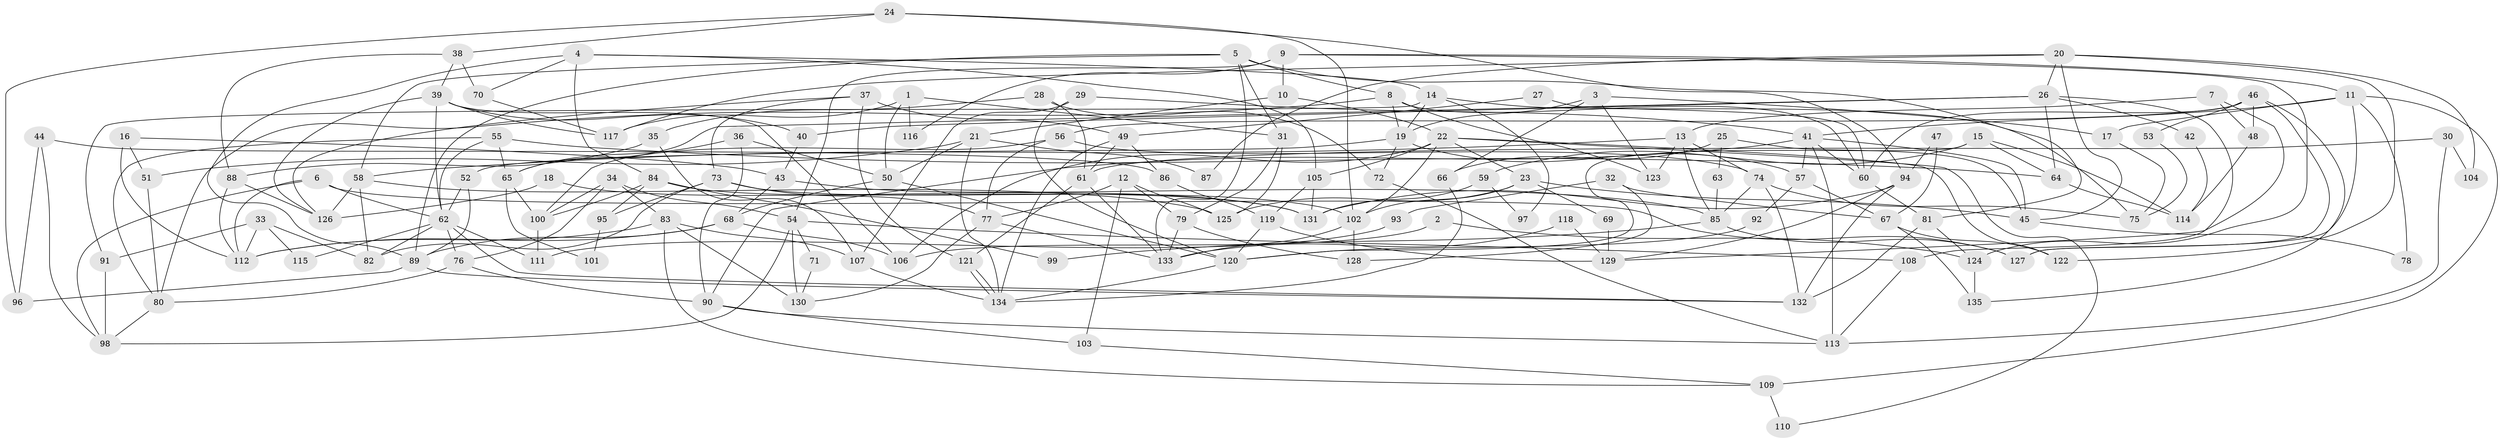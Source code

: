 // coarse degree distribution, {4: 0.19148936170212766, 2: 0.18085106382978725, 6: 0.07446808510638298, 3: 0.20212765957446807, 5: 0.23404255319148937, 13: 0.02127659574468085, 7: 0.0425531914893617, 8: 0.02127659574468085, 10: 0.02127659574468085, 11: 0.010638297872340425}
// Generated by graph-tools (version 1.1) at 2025/53/03/04/25 21:53:11]
// undirected, 135 vertices, 270 edges
graph export_dot {
graph [start="1"]
  node [color=gray90,style=filled];
  1;
  2;
  3;
  4;
  5;
  6;
  7;
  8;
  9;
  10;
  11;
  12;
  13;
  14;
  15;
  16;
  17;
  18;
  19;
  20;
  21;
  22;
  23;
  24;
  25;
  26;
  27;
  28;
  29;
  30;
  31;
  32;
  33;
  34;
  35;
  36;
  37;
  38;
  39;
  40;
  41;
  42;
  43;
  44;
  45;
  46;
  47;
  48;
  49;
  50;
  51;
  52;
  53;
  54;
  55;
  56;
  57;
  58;
  59;
  60;
  61;
  62;
  63;
  64;
  65;
  66;
  67;
  68;
  69;
  70;
  71;
  72;
  73;
  74;
  75;
  76;
  77;
  78;
  79;
  80;
  81;
  82;
  83;
  84;
  85;
  86;
  87;
  88;
  89;
  90;
  91;
  92;
  93;
  94;
  95;
  96;
  97;
  98;
  99;
  100;
  101;
  102;
  103;
  104;
  105;
  106;
  107;
  108;
  109;
  110;
  111;
  112;
  113;
  114;
  115;
  116;
  117;
  118;
  119;
  120;
  121;
  122;
  123;
  124;
  125;
  126;
  127;
  128;
  129;
  130;
  131;
  132;
  133;
  134;
  135;
  1 -- 50;
  1 -- 31;
  1 -- 116;
  1 -- 117;
  2 -- 124;
  2 -- 106;
  3 -- 19;
  3 -- 17;
  3 -- 66;
  3 -- 123;
  4 -- 70;
  4 -- 89;
  4 -- 14;
  4 -- 84;
  4 -- 105;
  5 -- 58;
  5 -- 89;
  5 -- 8;
  5 -- 31;
  5 -- 81;
  5 -- 133;
  6 -- 112;
  6 -- 127;
  6 -- 62;
  6 -- 98;
  7 -- 13;
  7 -- 129;
  7 -- 48;
  8 -- 80;
  8 -- 19;
  8 -- 60;
  8 -- 123;
  9 -- 11;
  9 -- 10;
  9 -- 54;
  9 -- 116;
  9 -- 124;
  10 -- 21;
  10 -- 22;
  11 -- 41;
  11 -- 127;
  11 -- 17;
  11 -- 78;
  11 -- 109;
  12 -- 125;
  12 -- 103;
  12 -- 77;
  12 -- 79;
  13 -- 123;
  13 -- 74;
  13 -- 58;
  13 -- 85;
  14 -- 91;
  14 -- 19;
  14 -- 75;
  14 -- 97;
  15 -- 120;
  15 -- 64;
  15 -- 59;
  15 -- 114;
  16 -- 112;
  16 -- 43;
  16 -- 51;
  17 -- 75;
  18 -- 126;
  18 -- 131;
  19 -- 52;
  19 -- 57;
  19 -- 72;
  20 -- 117;
  20 -- 26;
  20 -- 45;
  20 -- 87;
  20 -- 104;
  20 -- 122;
  21 -- 51;
  21 -- 50;
  21 -- 87;
  21 -- 134;
  22 -- 102;
  22 -- 105;
  22 -- 23;
  22 -- 106;
  22 -- 110;
  22 -- 122;
  23 -- 102;
  23 -- 45;
  23 -- 69;
  23 -- 125;
  24 -- 38;
  24 -- 102;
  24 -- 94;
  24 -- 96;
  25 -- 45;
  25 -- 66;
  25 -- 63;
  26 -- 108;
  26 -- 40;
  26 -- 42;
  26 -- 64;
  26 -- 65;
  27 -- 49;
  27 -- 60;
  28 -- 72;
  28 -- 61;
  28 -- 35;
  29 -- 41;
  29 -- 120;
  29 -- 107;
  30 -- 61;
  30 -- 113;
  30 -- 104;
  31 -- 79;
  31 -- 125;
  32 -- 67;
  32 -- 128;
  32 -- 93;
  33 -- 82;
  33 -- 112;
  33 -- 91;
  33 -- 115;
  34 -- 54;
  34 -- 83;
  34 -- 76;
  34 -- 100;
  35 -- 107;
  35 -- 88;
  36 -- 65;
  36 -- 90;
  36 -- 50;
  37 -- 49;
  37 -- 73;
  37 -- 121;
  37 -- 126;
  38 -- 39;
  38 -- 88;
  38 -- 70;
  39 -- 106;
  39 -- 126;
  39 -- 40;
  39 -- 62;
  39 -- 117;
  40 -- 43;
  41 -- 45;
  41 -- 60;
  41 -- 57;
  41 -- 90;
  41 -- 113;
  42 -- 114;
  43 -- 68;
  43 -- 85;
  44 -- 98;
  44 -- 96;
  44 -- 86;
  45 -- 78;
  46 -- 56;
  46 -- 60;
  46 -- 48;
  46 -- 53;
  46 -- 127;
  46 -- 135;
  47 -- 67;
  47 -- 94;
  48 -- 114;
  49 -- 86;
  49 -- 134;
  49 -- 61;
  50 -- 68;
  50 -- 120;
  51 -- 80;
  52 -- 62;
  52 -- 89;
  53 -- 75;
  54 -- 98;
  54 -- 71;
  54 -- 108;
  54 -- 130;
  55 -- 64;
  55 -- 62;
  55 -- 65;
  55 -- 80;
  56 -- 77;
  56 -- 100;
  56 -- 74;
  57 -- 67;
  57 -- 92;
  58 -- 125;
  58 -- 82;
  58 -- 126;
  59 -- 131;
  59 -- 97;
  60 -- 81;
  61 -- 121;
  61 -- 133;
  62 -- 76;
  62 -- 82;
  62 -- 111;
  62 -- 115;
  62 -- 132;
  63 -- 85;
  64 -- 114;
  65 -- 100;
  65 -- 101;
  66 -- 134;
  67 -- 122;
  67 -- 135;
  68 -- 112;
  68 -- 89;
  68 -- 106;
  69 -- 129;
  70 -- 117;
  71 -- 130;
  72 -- 113;
  73 -- 77;
  73 -- 82;
  73 -- 95;
  73 -- 102;
  74 -- 132;
  74 -- 75;
  74 -- 85;
  76 -- 80;
  76 -- 90;
  77 -- 133;
  77 -- 130;
  79 -- 133;
  79 -- 128;
  80 -- 98;
  81 -- 124;
  81 -- 132;
  83 -- 107;
  83 -- 130;
  83 -- 109;
  83 -- 112;
  84 -- 100;
  84 -- 95;
  84 -- 99;
  84 -- 131;
  85 -- 99;
  85 -- 127;
  86 -- 119;
  88 -- 126;
  88 -- 112;
  89 -- 132;
  89 -- 96;
  90 -- 103;
  90 -- 113;
  91 -- 98;
  92 -- 120;
  93 -- 111;
  94 -- 132;
  94 -- 129;
  94 -- 131;
  95 -- 101;
  100 -- 111;
  102 -- 133;
  102 -- 128;
  103 -- 109;
  105 -- 131;
  105 -- 119;
  107 -- 134;
  108 -- 113;
  109 -- 110;
  118 -- 133;
  118 -- 129;
  119 -- 120;
  119 -- 129;
  120 -- 134;
  121 -- 134;
  121 -- 134;
  124 -- 135;
}
